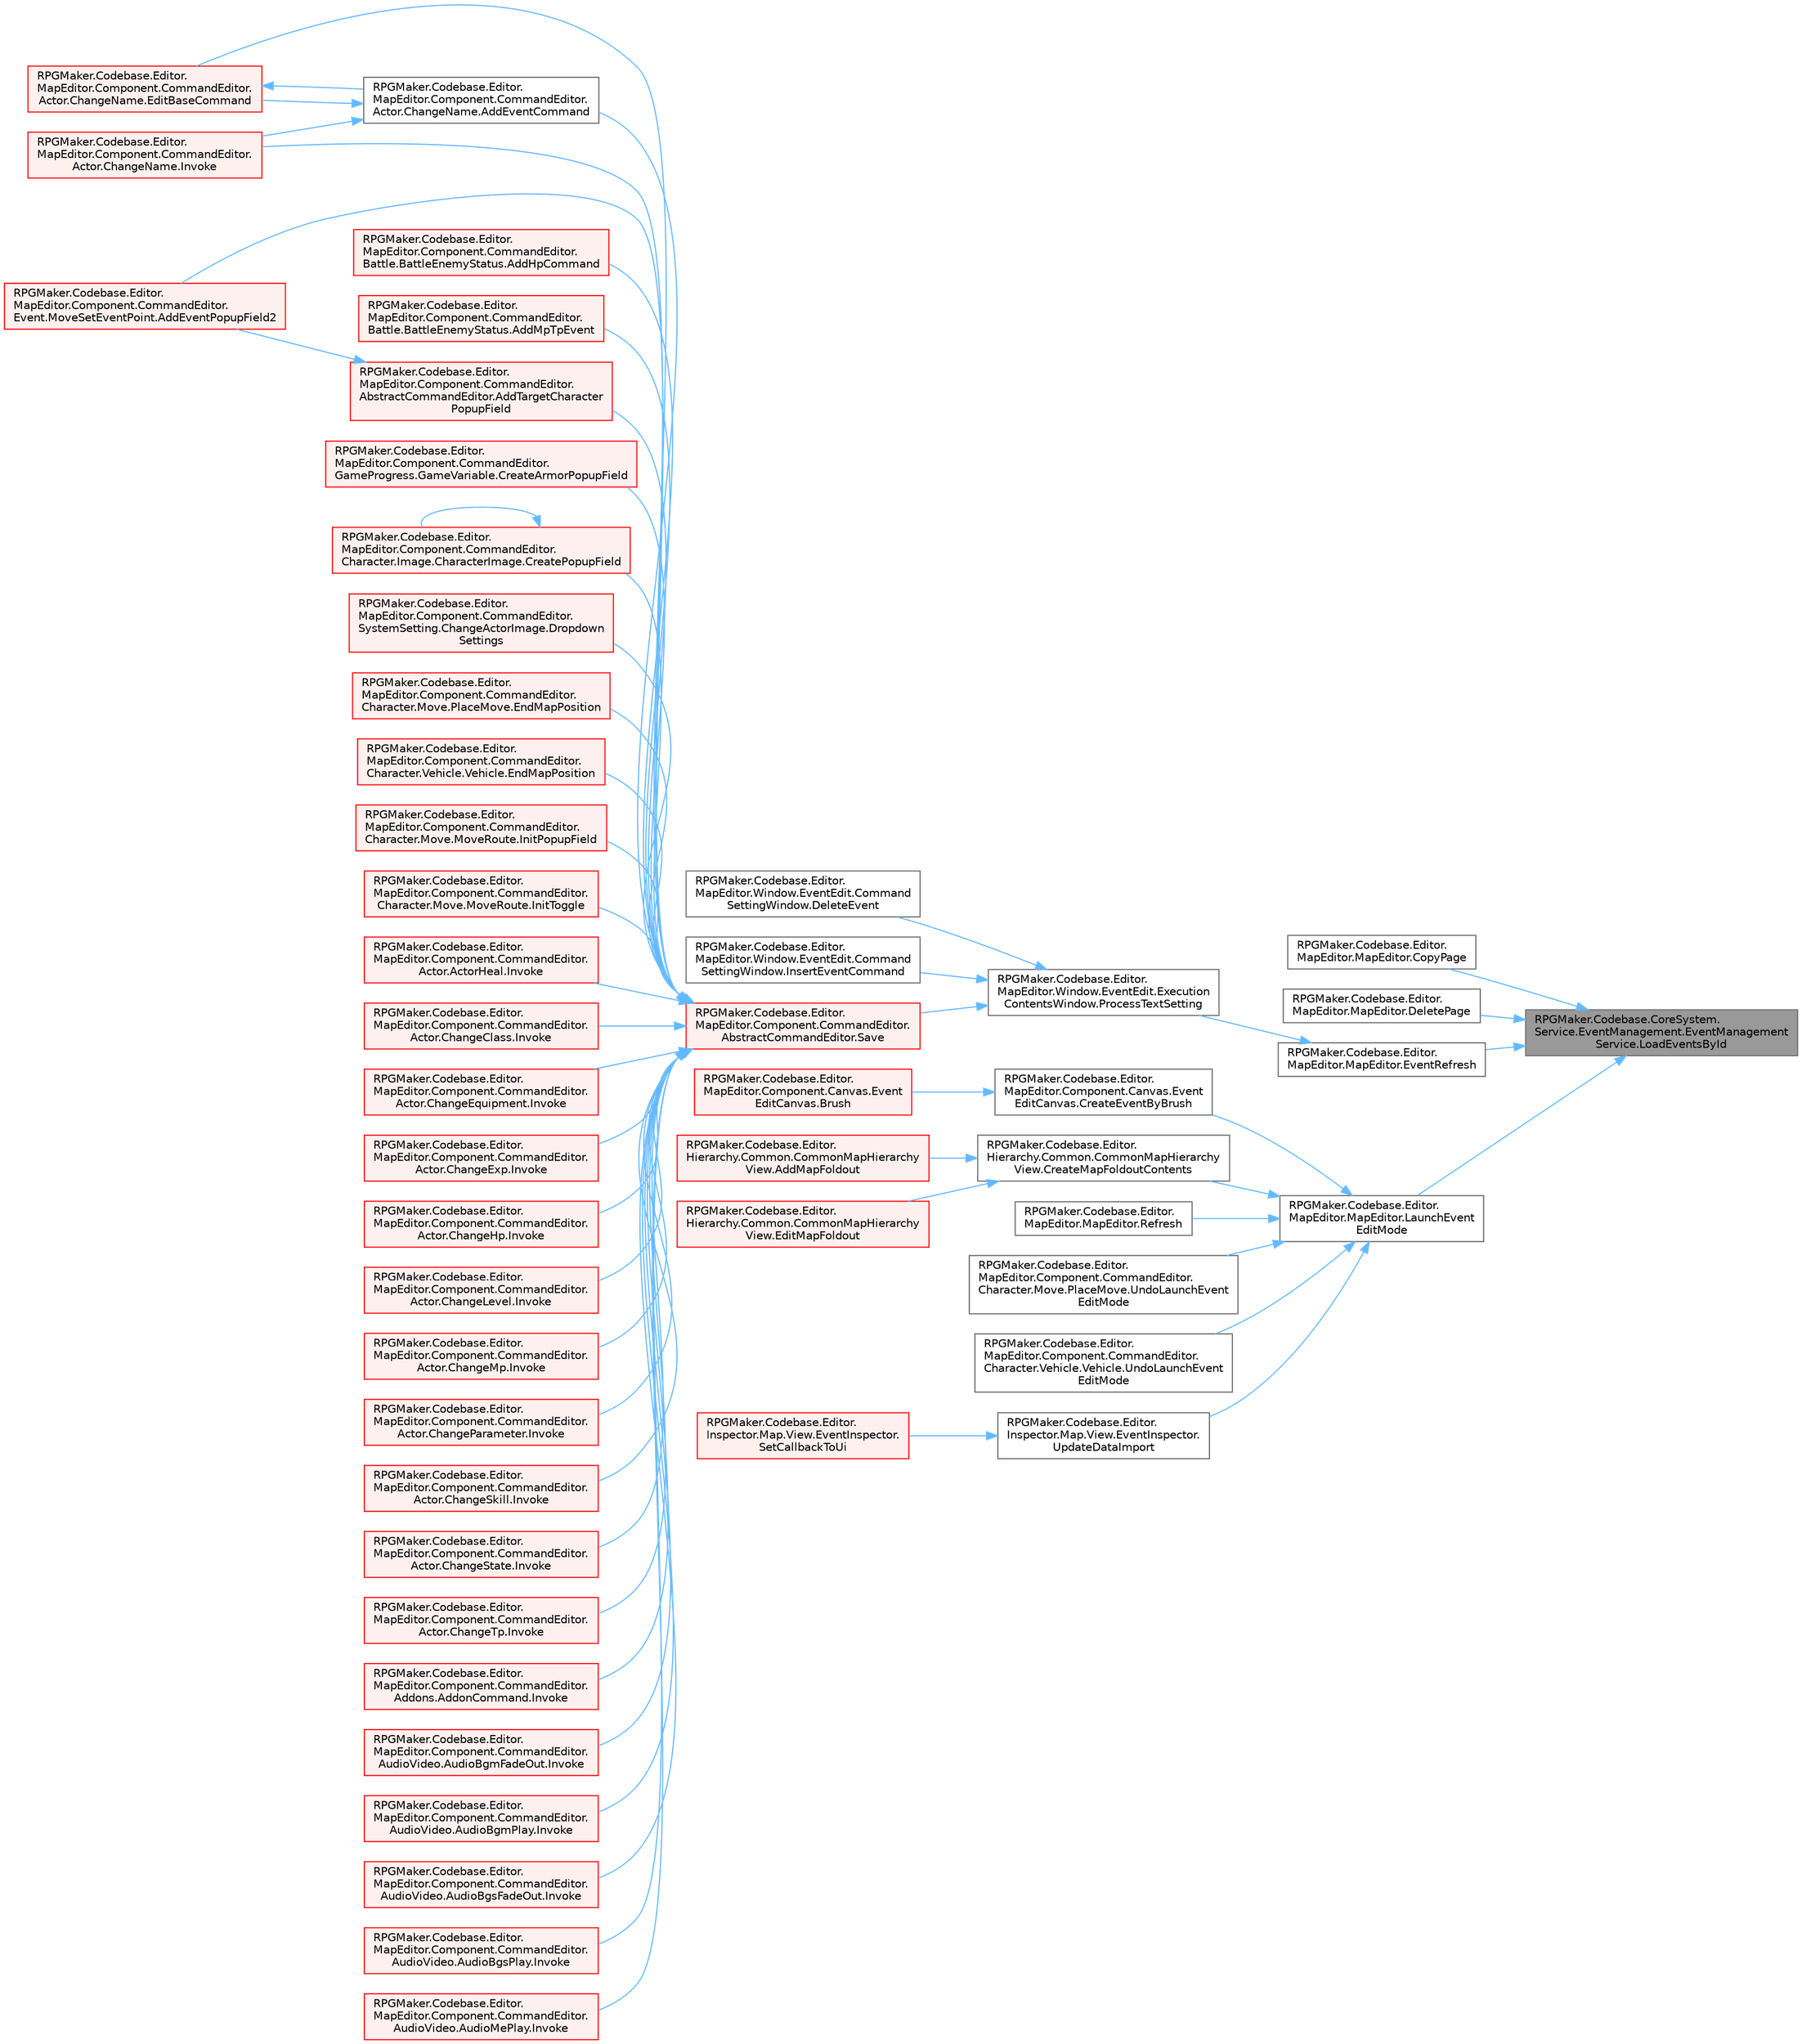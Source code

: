 digraph "RPGMaker.Codebase.CoreSystem.Service.EventManagement.EventManagementService.LoadEventsById"
{
 // LATEX_PDF_SIZE
  bgcolor="transparent";
  edge [fontname=Helvetica,fontsize=10,labelfontname=Helvetica,labelfontsize=10];
  node [fontname=Helvetica,fontsize=10,shape=box,height=0.2,width=0.4];
  rankdir="RL";
  Node1 [id="Node000001",label="RPGMaker.Codebase.CoreSystem.\lService.EventManagement.EventManagement\lService.LoadEventsById",height=0.2,width=0.4,color="gray40", fillcolor="grey60", style="filled", fontcolor="black",tooltip="😁 Idに紐づくイベント読込"];
  Node1 -> Node2 [id="edge1_Node000001_Node000002",dir="back",color="steelblue1",style="solid",tooltip=" "];
  Node2 [id="Node000002",label="RPGMaker.Codebase.Editor.\lMapEditor.MapEditor.CopyPage",height=0.2,width=0.4,color="grey40", fillcolor="white", style="filled",URL="$d1/d2d/class_r_p_g_maker_1_1_codebase_1_1_editor_1_1_map_editor_1_1_map_editor.html#a44074bbbfbd1a3372a1e4677f0b7bcec",tooltip="😁 ページのコピー"];
  Node1 -> Node3 [id="edge2_Node000001_Node000003",dir="back",color="steelblue1",style="solid",tooltip=" "];
  Node3 [id="Node000003",label="RPGMaker.Codebase.Editor.\lMapEditor.MapEditor.DeletePage",height=0.2,width=0.4,color="grey40", fillcolor="white", style="filled",URL="$d1/d2d/class_r_p_g_maker_1_1_codebase_1_1_editor_1_1_map_editor_1_1_map_editor.html#a93916e8a6a8dd75c72553515619da4a8",tooltip="😁 ページの削除"];
  Node1 -> Node4 [id="edge3_Node000001_Node000004",dir="back",color="steelblue1",style="solid",tooltip=" "];
  Node4 [id="Node000004",label="RPGMaker.Codebase.Editor.\lMapEditor.MapEditor.EventRefresh",height=0.2,width=0.4,color="grey40", fillcolor="white", style="filled",URL="$d1/d2d/class_r_p_g_maker_1_1_codebase_1_1_editor_1_1_map_editor_1_1_map_editor.html#afbaee6161fa32554f067a71c268db72a",tooltip="😁 eventEntityの更新"];
  Node4 -> Node5 [id="edge4_Node000004_Node000005",dir="back",color="steelblue1",style="solid",tooltip=" "];
  Node5 [id="Node000005",label="RPGMaker.Codebase.Editor.\lMapEditor.Window.EventEdit.Execution\lContentsWindow.ProcessTextSetting",height=0.2,width=0.4,color="grey40", fillcolor="white", style="filled",URL="$d4/d5c/class_r_p_g_maker_1_1_codebase_1_1_editor_1_1_map_editor_1_1_window_1_1_event_edit_1_1_execution_contents_window.html#ada78c1325d8f5758dbd450eacfae38bc",tooltip="😁 コマンド一覧表示"];
  Node5 -> Node6 [id="edge5_Node000005_Node000006",dir="back",color="steelblue1",style="solid",tooltip=" "];
  Node6 [id="Node000006",label="RPGMaker.Codebase.Editor.\lMapEditor.Window.EventEdit.Command\lSettingWindow.DeleteEvent",height=0.2,width=0.4,color="grey40", fillcolor="white", style="filled",URL="$d4/d8f/class_r_p_g_maker_1_1_codebase_1_1_editor_1_1_map_editor_1_1_window_1_1_event_edit_1_1_command_setting_window.html#aaef855be14a3e5a008afcbe43b3cb618",tooltip="😁 イベント削除"];
  Node5 -> Node7 [id="edge6_Node000005_Node000007",dir="back",color="steelblue1",style="solid",tooltip=" "];
  Node7 [id="Node000007",label="RPGMaker.Codebase.Editor.\lMapEditor.Window.EventEdit.Command\lSettingWindow.InsertEventCommand",height=0.2,width=0.4,color="grey40", fillcolor="white", style="filled",URL="$d4/d8f/class_r_p_g_maker_1_1_codebase_1_1_editor_1_1_map_editor_1_1_window_1_1_event_edit_1_1_command_setting_window.html#ae0ff304b21e7e1fd046f284e79c77468",tooltip="😁 コマンドの追加"];
  Node5 -> Node8 [id="edge7_Node000005_Node000008",dir="back",color="steelblue1",style="solid",tooltip=" "];
  Node8 [id="Node000008",label="RPGMaker.Codebase.Editor.\lMapEditor.Component.CommandEditor.\lAbstractCommandEditor.Save",height=0.2,width=0.4,color="red", fillcolor="#FFF0F0", style="filled",URL="$d3/ded/class_r_p_g_maker_1_1_codebase_1_1_editor_1_1_map_editor_1_1_component_1_1_command_editor_1_1_abstract_command_editor.html#af4ca3c0da1e28c5faa50d538a2f8ab68",tooltip="😁 保存"];
  Node8 -> Node9 [id="edge8_Node000008_Node000009",dir="back",color="steelblue1",style="solid",tooltip=" "];
  Node9 [id="Node000009",label="RPGMaker.Codebase.Editor.\lMapEditor.Component.CommandEditor.\lActor.ChangeName.AddEventCommand",height=0.2,width=0.4,color="grey40", fillcolor="white", style="filled",URL="$d1/d0c/class_r_p_g_maker_1_1_codebase_1_1_editor_1_1_map_editor_1_1_component_1_1_command_editor_1_1_actor_1_1_change_name.html#a43dc434e87294ae77b8c5f04ce0b9c3c",tooltip="😁 コマンドを追加する"];
  Node9 -> Node10 [id="edge9_Node000009_Node000010",dir="back",color="steelblue1",style="solid",tooltip=" "];
  Node10 [id="Node000010",label="RPGMaker.Codebase.Editor.\lMapEditor.Component.CommandEditor.\lActor.ChangeName.EditBaseCommand",height=0.2,width=0.4,color="red", fillcolor="#FFF0F0", style="filled",URL="$d1/d0c/class_r_p_g_maker_1_1_codebase_1_1_editor_1_1_map_editor_1_1_component_1_1_command_editor_1_1_actor_1_1_change_name.html#a2f16d8250c71deb5c5b6660c2c3e7829",tooltip="😁 基点のコマンドを別のイベントコードに変更する"];
  Node10 -> Node9 [id="edge10_Node000010_Node000009",dir="back",color="steelblue1",style="solid",tooltip=" "];
  Node9 -> Node12 [id="edge11_Node000009_Node000012",dir="back",color="steelblue1",style="solid",tooltip=" "];
  Node12 [id="Node000012",label="RPGMaker.Codebase.Editor.\lMapEditor.Component.CommandEditor.\lActor.ChangeName.Invoke",height=0.2,width=0.4,color="red", fillcolor="#FFF0F0", style="filled",URL="$d1/d0c/class_r_p_g_maker_1_1_codebase_1_1_editor_1_1_map_editor_1_1_component_1_1_command_editor_1_1_actor_1_1_change_name.html#a1d21361bf63a3b339eb5ebb62ed429b2",tooltip="😁 実行"];
  Node8 -> Node15 [id="edge12_Node000008_Node000015",dir="back",color="steelblue1",style="solid",tooltip=" "];
  Node15 [id="Node000015",label="RPGMaker.Codebase.Editor.\lMapEditor.Component.CommandEditor.\lEvent.MoveSetEventPoint.AddEventPopupField2",height=0.2,width=0.4,color="red", fillcolor="#FFF0F0", style="filled",URL="$dd/d92/class_r_p_g_maker_1_1_codebase_1_1_editor_1_1_map_editor_1_1_component_1_1_command_editor_1_1_event_1_1_move_set_event_point.html#a520261926020f810e3f53196b4773efa",tooltip="😁 イベント・ポップアップ・フィールド２追加"];
  Node8 -> Node19 [id="edge13_Node000008_Node000019",dir="back",color="steelblue1",style="solid",tooltip=" "];
  Node19 [id="Node000019",label="RPGMaker.Codebase.Editor.\lMapEditor.Component.CommandEditor.\lBattle.BattleEnemyStatus.AddHpCommand",height=0.2,width=0.4,color="red", fillcolor="#FFF0F0", style="filled",URL="$d8/d0a/class_r_p_g_maker_1_1_codebase_1_1_editor_1_1_map_editor_1_1_component_1_1_command_editor_1_1_battle_1_1_battle_enemy_status.html#a29321b3b06043ff82c3e09ccce23f691",tooltip="😁 [敵キャラのステータス増減]のうち、HPの増減に関する行を追加する"];
  Node8 -> Node21 [id="edge14_Node000008_Node000021",dir="back",color="steelblue1",style="solid",tooltip=" "];
  Node21 [id="Node000021",label="RPGMaker.Codebase.Editor.\lMapEditor.Component.CommandEditor.\lBattle.BattleEnemyStatus.AddMpTpEvent",height=0.2,width=0.4,color="red", fillcolor="#FFF0F0", style="filled",URL="$d8/d0a/class_r_p_g_maker_1_1_codebase_1_1_editor_1_1_map_editor_1_1_component_1_1_command_editor_1_1_battle_1_1_battle_enemy_status.html#a20cd7e188c698c3d79433ff955a8c186",tooltip="😁 [敵キャラのステータス増減]のうち、MPもしくはTPの増減に関する行を追加する"];
  Node8 -> Node22 [id="edge15_Node000008_Node000022",dir="back",color="steelblue1",style="solid",tooltip=" "];
  Node22 [id="Node000022",label="RPGMaker.Codebase.Editor.\lMapEditor.Component.CommandEditor.\lAbstractCommandEditor.AddTargetCharacter\lPopupField",height=0.2,width=0.4,color="red", fillcolor="#FFF0F0", style="filled",URL="$d3/ded/class_r_p_g_maker_1_1_codebase_1_1_editor_1_1_map_editor_1_1_component_1_1_command_editor_1_1_abstract_command_editor.html#acf41d59400a9718c22e00f6076ac9d05",tooltip="😁 対象キャラクターを選択するPopupFieldを追加する。"];
  Node22 -> Node15 [id="edge16_Node000022_Node000015",dir="back",color="steelblue1",style="solid",tooltip=" "];
  Node8 -> Node33 [id="edge17_Node000008_Node000033",dir="back",color="steelblue1",style="solid",tooltip=" "];
  Node33 [id="Node000033",label="RPGMaker.Codebase.Editor.\lMapEditor.Component.CommandEditor.\lGameProgress.GameVariable.CreateArmorPopupField",height=0.2,width=0.4,color="red", fillcolor="#FFF0F0", style="filled",URL="$d1/d5c/class_r_p_g_maker_1_1_codebase_1_1_editor_1_1_map_editor_1_1_component_1_1_command_editor_1_1_game_progress_1_1_game_variable.html#a25c7a02cad93a9c213551dc721183f00",tooltip="😁 防具ポップアップ・フィールド作成"];
  Node8 -> Node34 [id="edge18_Node000008_Node000034",dir="back",color="steelblue1",style="solid",tooltip=" "];
  Node34 [id="Node000034",label="RPGMaker.Codebase.Editor.\lMapEditor.Component.CommandEditor.\lCharacter.Image.CharacterImage.CreatePopupField",height=0.2,width=0.4,color="red", fillcolor="#FFF0F0", style="filled",URL="$d2/db1/class_r_p_g_maker_1_1_codebase_1_1_editor_1_1_map_editor_1_1_component_1_1_command_editor_1_1_ch234a588198e811fb309bbc6e2c162ce3.html#a49b09173e440aee5e55af9ce150c5292",tooltip="😁 ポップアップ・フィールド作成"];
  Node34 -> Node34 [id="edge19_Node000034_Node000034",dir="back",color="steelblue1",style="solid",tooltip=" "];
  Node8 -> Node35 [id="edge20_Node000008_Node000035",dir="back",color="steelblue1",style="solid",tooltip=" "];
  Node35 [id="Node000035",label="RPGMaker.Codebase.Editor.\lMapEditor.Component.CommandEditor.\lSystemSetting.ChangeActorImage.Dropdown\lSettings",height=0.2,width=0.4,color="red", fillcolor="#FFF0F0", style="filled",URL="$d5/d80/class_r_p_g_maker_1_1_codebase_1_1_editor_1_1_map_editor_1_1_component_1_1_command_editor_1_1_syed0e9f21e80e8656062de25e12ea8a6b.html#aef3a32636479f3fe6a38a417d5b39e40",tooltip="😁 各ドロップダウンの作成"];
  Node8 -> Node10 [id="edge21_Node000008_Node000010",dir="back",color="steelblue1",style="solid",tooltip=" "];
  Node8 -> Node37 [id="edge22_Node000008_Node000037",dir="back",color="steelblue1",style="solid",tooltip=" "];
  Node37 [id="Node000037",label="RPGMaker.Codebase.Editor.\lMapEditor.Component.CommandEditor.\lCharacter.Move.PlaceMove.EndMapPosition",height=0.2,width=0.4,color="red", fillcolor="#FFF0F0", style="filled",URL="$d5/dae/class_r_p_g_maker_1_1_codebase_1_1_editor_1_1_map_editor_1_1_component_1_1_command_editor_1_1_character_1_1_move_1_1_place_move.html#a8a2b58f7c4a6cf8add78ff670655e42b",tooltip="😁 マップ位置終了"];
  Node8 -> Node39 [id="edge23_Node000008_Node000039",dir="back",color="steelblue1",style="solid",tooltip=" "];
  Node39 [id="Node000039",label="RPGMaker.Codebase.Editor.\lMapEditor.Component.CommandEditor.\lCharacter.Vehicle.Vehicle.EndMapPosition",height=0.2,width=0.4,color="red", fillcolor="#FFF0F0", style="filled",URL="$d7/dac/class_r_p_g_maker_1_1_codebase_1_1_editor_1_1_map_editor_1_1_component_1_1_command_editor_1_1_character_1_1_vehicle_1_1_vehicle.html#ab52dfd8eef581d2b755fcdac5d0c172f",tooltip="😁 マップ位置終了"];
  Node8 -> Node41 [id="edge24_Node000008_Node000041",dir="back",color="steelblue1",style="solid",tooltip=" "];
  Node41 [id="Node000041",label="RPGMaker.Codebase.Editor.\lMapEditor.Component.CommandEditor.\lCharacter.Move.MoveRoute.InitPopupField",height=0.2,width=0.4,color="red", fillcolor="#FFF0F0", style="filled",URL="$d5/dcc/class_r_p_g_maker_1_1_codebase_1_1_editor_1_1_map_editor_1_1_component_1_1_command_editor_1_1_character_1_1_move_1_1_move_route.html#ae69051ae1d9623da4855f7072c0d8b3e",tooltip="😁 共通PopupFieldの初期化。"];
  Node8 -> Node42 [id="edge25_Node000008_Node000042",dir="back",color="steelblue1",style="solid",tooltip=" "];
  Node42 [id="Node000042",label="RPGMaker.Codebase.Editor.\lMapEditor.Component.CommandEditor.\lCharacter.Move.MoveRoute.InitToggle",height=0.2,width=0.4,color="red", fillcolor="#FFF0F0", style="filled",URL="$d5/dcc/class_r_p_g_maker_1_1_codebase_1_1_editor_1_1_map_editor_1_1_component_1_1_command_editor_1_1_character_1_1_move_1_1_move_route.html#a5a95ec6558bd011d8b2c8b1ae1620db7",tooltip="😁 共通Toggleの初期化。"];
  Node8 -> Node43 [id="edge26_Node000008_Node000043",dir="back",color="steelblue1",style="solid",tooltip=" "];
  Node43 [id="Node000043",label="RPGMaker.Codebase.Editor.\lMapEditor.Component.CommandEditor.\lActor.ActorHeal.Invoke",height=0.2,width=0.4,color="red", fillcolor="#FFF0F0", style="filled",URL="$d3/dc3/class_r_p_g_maker_1_1_codebase_1_1_editor_1_1_map_editor_1_1_component_1_1_command_editor_1_1_actor_1_1_actor_heal.html#a2cb0836ccf258774393565e7a9bf8b13",tooltip="😁 実行"];
  Node8 -> Node44 [id="edge27_Node000008_Node000044",dir="back",color="steelblue1",style="solid",tooltip=" "];
  Node44 [id="Node000044",label="RPGMaker.Codebase.Editor.\lMapEditor.Component.CommandEditor.\lActor.ChangeClass.Invoke",height=0.2,width=0.4,color="red", fillcolor="#FFF0F0", style="filled",URL="$d1/dc3/class_r_p_g_maker_1_1_codebase_1_1_editor_1_1_map_editor_1_1_component_1_1_command_editor_1_1_actor_1_1_change_class.html#a7a70975f7f39c6be8a22ab2e92fd2910",tooltip="😁 実行"];
  Node8 -> Node45 [id="edge28_Node000008_Node000045",dir="back",color="steelblue1",style="solid",tooltip=" "];
  Node45 [id="Node000045",label="RPGMaker.Codebase.Editor.\lMapEditor.Component.CommandEditor.\lActor.ChangeEquipment.Invoke",height=0.2,width=0.4,color="red", fillcolor="#FFF0F0", style="filled",URL="$dd/d00/class_r_p_g_maker_1_1_codebase_1_1_editor_1_1_map_editor_1_1_component_1_1_command_editor_1_1_actor_1_1_change_equipment.html#a50daf2d2f229ac4e1335ae5ff94261e6",tooltip="😁 実行"];
  Node8 -> Node46 [id="edge29_Node000008_Node000046",dir="back",color="steelblue1",style="solid",tooltip=" "];
  Node46 [id="Node000046",label="RPGMaker.Codebase.Editor.\lMapEditor.Component.CommandEditor.\lActor.ChangeExp.Invoke",height=0.2,width=0.4,color="red", fillcolor="#FFF0F0", style="filled",URL="$d3/dcb/class_r_p_g_maker_1_1_codebase_1_1_editor_1_1_map_editor_1_1_component_1_1_command_editor_1_1_actor_1_1_change_exp.html#a6da833885d204a10fe870d818fa2385c",tooltip="😁 実行"];
  Node8 -> Node47 [id="edge30_Node000008_Node000047",dir="back",color="steelblue1",style="solid",tooltip=" "];
  Node47 [id="Node000047",label="RPGMaker.Codebase.Editor.\lMapEditor.Component.CommandEditor.\lActor.ChangeHp.Invoke",height=0.2,width=0.4,color="red", fillcolor="#FFF0F0", style="filled",URL="$db/dad/class_r_p_g_maker_1_1_codebase_1_1_editor_1_1_map_editor_1_1_component_1_1_command_editor_1_1_actor_1_1_change_hp.html#a45c9f3a024dbb159d87f3d9217f75a42",tooltip="😁 実行"];
  Node8 -> Node48 [id="edge31_Node000008_Node000048",dir="back",color="steelblue1",style="solid",tooltip=" "];
  Node48 [id="Node000048",label="RPGMaker.Codebase.Editor.\lMapEditor.Component.CommandEditor.\lActor.ChangeLevel.Invoke",height=0.2,width=0.4,color="red", fillcolor="#FFF0F0", style="filled",URL="$d2/d2f/class_r_p_g_maker_1_1_codebase_1_1_editor_1_1_map_editor_1_1_component_1_1_command_editor_1_1_actor_1_1_change_level.html#ac0ab7622f5c5d9b38483616c195fc593",tooltip="😁 実行"];
  Node8 -> Node49 [id="edge32_Node000008_Node000049",dir="back",color="steelblue1",style="solid",tooltip=" "];
  Node49 [id="Node000049",label="RPGMaker.Codebase.Editor.\lMapEditor.Component.CommandEditor.\lActor.ChangeMp.Invoke",height=0.2,width=0.4,color="red", fillcolor="#FFF0F0", style="filled",URL="$de/d35/class_r_p_g_maker_1_1_codebase_1_1_editor_1_1_map_editor_1_1_component_1_1_command_editor_1_1_actor_1_1_change_mp.html#a67c48793420dc47cf61e14eedd8e2c64",tooltip="😁 実行"];
  Node8 -> Node12 [id="edge33_Node000008_Node000012",dir="back",color="steelblue1",style="solid",tooltip=" "];
  Node8 -> Node50 [id="edge34_Node000008_Node000050",dir="back",color="steelblue1",style="solid",tooltip=" "];
  Node50 [id="Node000050",label="RPGMaker.Codebase.Editor.\lMapEditor.Component.CommandEditor.\lActor.ChangeParameter.Invoke",height=0.2,width=0.4,color="red", fillcolor="#FFF0F0", style="filled",URL="$de/dbc/class_r_p_g_maker_1_1_codebase_1_1_editor_1_1_map_editor_1_1_component_1_1_command_editor_1_1_actor_1_1_change_parameter.html#a3f282794bfce425e4ef38c4560be91c9",tooltip="😁 実行"];
  Node8 -> Node51 [id="edge35_Node000008_Node000051",dir="back",color="steelblue1",style="solid",tooltip=" "];
  Node51 [id="Node000051",label="RPGMaker.Codebase.Editor.\lMapEditor.Component.CommandEditor.\lActor.ChangeSkill.Invoke",height=0.2,width=0.4,color="red", fillcolor="#FFF0F0", style="filled",URL="$d7/d9b/class_r_p_g_maker_1_1_codebase_1_1_editor_1_1_map_editor_1_1_component_1_1_command_editor_1_1_actor_1_1_change_skill.html#af75a44afa9d6095fa9c3be551bda52b2",tooltip="😁 実行"];
  Node8 -> Node52 [id="edge36_Node000008_Node000052",dir="back",color="steelblue1",style="solid",tooltip=" "];
  Node52 [id="Node000052",label="RPGMaker.Codebase.Editor.\lMapEditor.Component.CommandEditor.\lActor.ChangeState.Invoke",height=0.2,width=0.4,color="red", fillcolor="#FFF0F0", style="filled",URL="$d0/dcb/class_r_p_g_maker_1_1_codebase_1_1_editor_1_1_map_editor_1_1_component_1_1_command_editor_1_1_actor_1_1_change_state.html#a1d1ec7c779d2f1806c7076ecbbc2e84d",tooltip="😁 実行"];
  Node8 -> Node53 [id="edge37_Node000008_Node000053",dir="back",color="steelblue1",style="solid",tooltip=" "];
  Node53 [id="Node000053",label="RPGMaker.Codebase.Editor.\lMapEditor.Component.CommandEditor.\lActor.ChangeTp.Invoke",height=0.2,width=0.4,color="red", fillcolor="#FFF0F0", style="filled",URL="$d7/d5f/class_r_p_g_maker_1_1_codebase_1_1_editor_1_1_map_editor_1_1_component_1_1_command_editor_1_1_actor_1_1_change_tp.html#aa7a29316730cad970861bd2993863784",tooltip="😁 実行"];
  Node8 -> Node54 [id="edge38_Node000008_Node000054",dir="back",color="steelblue1",style="solid",tooltip=" "];
  Node54 [id="Node000054",label="RPGMaker.Codebase.Editor.\lMapEditor.Component.CommandEditor.\lAddons.AddonCommand.Invoke",height=0.2,width=0.4,color="red", fillcolor="#FFF0F0", style="filled",URL="$d8/dad/class_r_p_g_maker_1_1_codebase_1_1_editor_1_1_map_editor_1_1_component_1_1_command_editor_1_1_addons_1_1_addon_command.html#aecf18262f4a5a9f69f4ad66ed95efa72",tooltip="😁 実行"];
  Node8 -> Node55 [id="edge39_Node000008_Node000055",dir="back",color="steelblue1",style="solid",tooltip=" "];
  Node55 [id="Node000055",label="RPGMaker.Codebase.Editor.\lMapEditor.Component.CommandEditor.\lAudioVideo.AudioBgmFadeOut.Invoke",height=0.2,width=0.4,color="red", fillcolor="#FFF0F0", style="filled",URL="$d1/dc3/class_r_p_g_maker_1_1_codebase_1_1_editor_1_1_map_editor_1_1_component_1_1_command_editor_1_1_au83c523342da66548895bc047ebc6e186.html#a86b63ac76aa825c236162eec38c33f83",tooltip="😁 実行"];
  Node8 -> Node56 [id="edge40_Node000008_Node000056",dir="back",color="steelblue1",style="solid",tooltip=" "];
  Node56 [id="Node000056",label="RPGMaker.Codebase.Editor.\lMapEditor.Component.CommandEditor.\lAudioVideo.AudioBgmPlay.Invoke",height=0.2,width=0.4,color="red", fillcolor="#FFF0F0", style="filled",URL="$d7/d4c/class_r_p_g_maker_1_1_codebase_1_1_editor_1_1_map_editor_1_1_component_1_1_command_editor_1_1_audio_video_1_1_audio_bgm_play.html#a159bebd107e1b8a74f56ebbba0eccbe8",tooltip="😁 実行"];
  Node8 -> Node57 [id="edge41_Node000008_Node000057",dir="back",color="steelblue1",style="solid",tooltip=" "];
  Node57 [id="Node000057",label="RPGMaker.Codebase.Editor.\lMapEditor.Component.CommandEditor.\lAudioVideo.AudioBgsFadeOut.Invoke",height=0.2,width=0.4,color="red", fillcolor="#FFF0F0", style="filled",URL="$d1/d59/class_r_p_g_maker_1_1_codebase_1_1_editor_1_1_map_editor_1_1_component_1_1_command_editor_1_1_au4159905911e845f08ebd2081170c2015.html#a73185481b5be5cb571342e8ff0020b7a",tooltip="😁 実行"];
  Node8 -> Node58 [id="edge42_Node000008_Node000058",dir="back",color="steelblue1",style="solid",tooltip=" "];
  Node58 [id="Node000058",label="RPGMaker.Codebase.Editor.\lMapEditor.Component.CommandEditor.\lAudioVideo.AudioBgsPlay.Invoke",height=0.2,width=0.4,color="red", fillcolor="#FFF0F0", style="filled",URL="$de/d4c/class_r_p_g_maker_1_1_codebase_1_1_editor_1_1_map_editor_1_1_component_1_1_command_editor_1_1_audio_video_1_1_audio_bgs_play.html#af27fe4d8a6bdc0cadb11cbc4b6457124",tooltip="😁 実行"];
  Node8 -> Node59 [id="edge43_Node000008_Node000059",dir="back",color="steelblue1",style="solid",tooltip=" "];
  Node59 [id="Node000059",label="RPGMaker.Codebase.Editor.\lMapEditor.Component.CommandEditor.\lAudioVideo.AudioMePlay.Invoke",height=0.2,width=0.4,color="red", fillcolor="#FFF0F0", style="filled",URL="$d4/d36/class_r_p_g_maker_1_1_codebase_1_1_editor_1_1_map_editor_1_1_component_1_1_command_editor_1_1_audio_video_1_1_audio_me_play.html#a4fa18841f922ca78f28f535d7d041ca5",tooltip="😁 実行"];
  Node1 -> Node130 [id="edge44_Node000001_Node000130",dir="back",color="steelblue1",style="solid",tooltip=" "];
  Node130 [id="Node000130",label="RPGMaker.Codebase.Editor.\lMapEditor.MapEditor.LaunchEvent\lEditMode",height=0.2,width=0.4,color="grey40", fillcolor="white", style="filled",URL="$d1/d2d/class_r_p_g_maker_1_1_codebase_1_1_editor_1_1_map_editor_1_1_map_editor.html#a9332dde4703a160f0ccb15baac16bbe6",tooltip="😁 イベント編集モードに切り替え"];
  Node130 -> Node131 [id="edge45_Node000130_Node000131",dir="back",color="steelblue1",style="solid",tooltip=" "];
  Node131 [id="Node000131",label="RPGMaker.Codebase.Editor.\lMapEditor.Component.Canvas.Event\lEditCanvas.CreateEventByBrush",height=0.2,width=0.4,color="grey40", fillcolor="white", style="filled",URL="$df/d64/class_r_p_g_maker_1_1_codebase_1_1_editor_1_1_map_editor_1_1_component_1_1_canvas_1_1_event_edit_canvas.html#ad6b0f7d721103e7fd954dee75b8bf3c2",tooltip="😁 藪毎のイベント作成"];
  Node131 -> Node132 [id="edge46_Node000131_Node000132",dir="back",color="steelblue1",style="solid",tooltip=" "];
  Node132 [id="Node000132",label="RPGMaker.Codebase.Editor.\lMapEditor.Component.Canvas.Event\lEditCanvas.Brush",height=0.2,width=0.4,color="red", fillcolor="#FFF0F0", style="filled",URL="$df/d64/class_r_p_g_maker_1_1_codebase_1_1_editor_1_1_map_editor_1_1_component_1_1_canvas_1_1_event_edit_canvas.html#ab26bd30cbeb774d79fb2f72aba7d48b0",tooltip="😁 描画処理"];
  Node130 -> Node148 [id="edge47_Node000130_Node000148",dir="back",color="steelblue1",style="solid",tooltip=" "];
  Node148 [id="Node000148",label="RPGMaker.Codebase.Editor.\lHierarchy.Common.CommonMapHierarchy\lView.CreateMapFoldoutContents",height=0.2,width=0.4,color="grey40", fillcolor="white", style="filled",URL="$d5/d90/class_r_p_g_maker_1_1_codebase_1_1_editor_1_1_hierarchy_1_1_common_1_1_common_map_hierarchy_view.html#a74a7b0401aff75adcf7892a8fa614609",tooltip="😁 マップのFoldout内のコンテンツを作成する。"];
  Node148 -> Node149 [id="edge48_Node000148_Node000149",dir="back",color="steelblue1",style="solid",tooltip=" "];
  Node149 [id="Node000149",label="RPGMaker.Codebase.Editor.\lHierarchy.Common.CommonMapHierarchy\lView.AddMapFoldout",height=0.2,width=0.4,color="red", fillcolor="#FFF0F0", style="filled",URL="$d5/d90/class_r_p_g_maker_1_1_codebase_1_1_editor_1_1_hierarchy_1_1_common_1_1_common_map_hierarchy_view.html#a2b293f01e03017e6e1d1c607afe42043",tooltip="😁 ヒエラルキーに1つのマップのFoldoutを追加する。"];
  Node148 -> Node154 [id="edge49_Node000148_Node000154",dir="back",color="steelblue1",style="solid",tooltip=" "];
  Node154 [id="Node000154",label="RPGMaker.Codebase.Editor.\lHierarchy.Common.CommonMapHierarchy\lView.EditMapFoldout",height=0.2,width=0.4,color="red", fillcolor="#FFF0F0", style="filled",URL="$d5/d90/class_r_p_g_maker_1_1_codebase_1_1_editor_1_1_hierarchy_1_1_common_1_1_common_map_hierarchy_view.html#ae26f296a9d14c61fb450ec64127316f5",tooltip="😁 既にあるMapFoldoutの中身を刷新する"];
  Node130 -> Node156 [id="edge50_Node000130_Node000156",dir="back",color="steelblue1",style="solid",tooltip=" "];
  Node156 [id="Node000156",label="RPGMaker.Codebase.Editor.\lMapEditor.MapEditor.Refresh",height=0.2,width=0.4,color="grey40", fillcolor="white", style="filled",URL="$d1/d2d/class_r_p_g_maker_1_1_codebase_1_1_editor_1_1_map_editor_1_1_map_editor.html#a4dd68b6e5766d680f94d7d811b19b773",tooltip="😁 再更新"];
  Node130 -> Node165 [id="edge51_Node000130_Node000165",dir="back",color="steelblue1",style="solid",tooltip=" "];
  Node165 [id="Node000165",label="RPGMaker.Codebase.Editor.\lMapEditor.Component.CommandEditor.\lCharacter.Move.PlaceMove.UndoLaunchEvent\lEditMode",height=0.2,width=0.4,color="grey40", fillcolor="white", style="filled",URL="$d5/dae/class_r_p_g_maker_1_1_codebase_1_1_editor_1_1_map_editor_1_1_component_1_1_command_editor_1_1_character_1_1_move_1_1_place_move.html#ae799283159066a554c632d401688e7a7",tooltip="😁 ランチ・イベント編集モード・アンドゥ"];
  Node130 -> Node166 [id="edge52_Node000130_Node000166",dir="back",color="steelblue1",style="solid",tooltip=" "];
  Node166 [id="Node000166",label="RPGMaker.Codebase.Editor.\lMapEditor.Component.CommandEditor.\lCharacter.Vehicle.Vehicle.UndoLaunchEvent\lEditMode",height=0.2,width=0.4,color="grey40", fillcolor="white", style="filled",URL="$d7/dac/class_r_p_g_maker_1_1_codebase_1_1_editor_1_1_map_editor_1_1_component_1_1_command_editor_1_1_character_1_1_vehicle_1_1_vehicle.html#a3fbf17099b57470a1aac1b770627f5e7",tooltip="😁 ランチ・イベント編集モード・アンドゥ"];
  Node130 -> Node167 [id="edge53_Node000130_Node000167",dir="back",color="steelblue1",style="solid",tooltip=" "];
  Node167 [id="Node000167",label="RPGMaker.Codebase.Editor.\lInspector.Map.View.EventInspector.\lUpdateDataImport",height=0.2,width=0.4,color="grey40", fillcolor="white", style="filled",URL="$d1/d3b/class_r_p_g_maker_1_1_codebase_1_1_editor_1_1_inspector_1_1_map_1_1_view_1_1_event_inspector.html#a178f3e886fb5f32d95fd545ba39536a0",tooltip="😁 データ・インポート更新"];
  Node167 -> Node162 [id="edge54_Node000167_Node000162",dir="back",color="steelblue1",style="solid",tooltip=" "];
  Node162 [id="Node000162",label="RPGMaker.Codebase.Editor.\lInspector.Map.View.EventInspector.\lSetCallbackToUi",height=0.2,width=0.4,color="red", fillcolor="#FFF0F0", style="filled",URL="$d1/d3b/class_r_p_g_maker_1_1_codebase_1_1_editor_1_1_inspector_1_1_map_1_1_view_1_1_event_inspector.html#aea628a54f04e14d379c90d79d8d63e7a",tooltip="😁 UIにコールバック処理を登録"];
}
